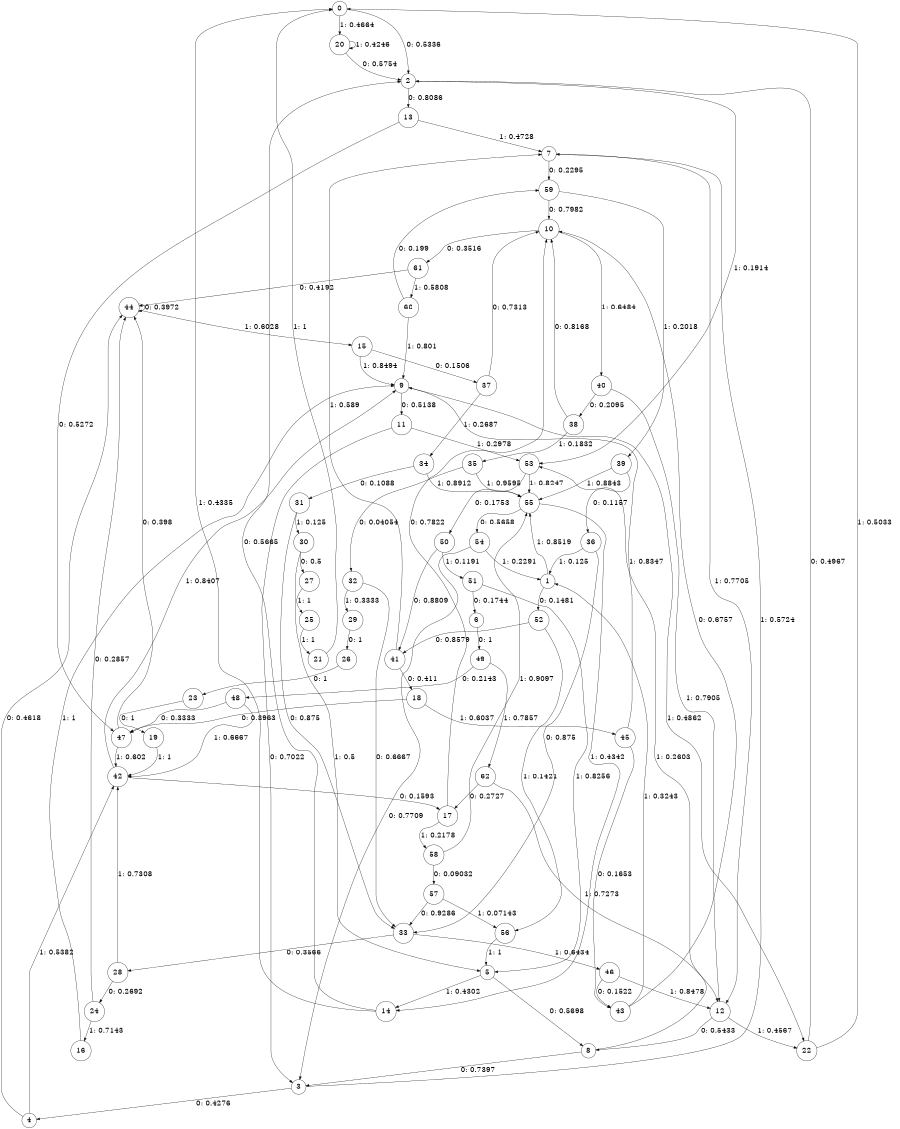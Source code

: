 digraph "ch6randomL10" {
size = "6,8.5";
ratio = "fill";
node [shape = circle];
node [fontsize = 24];
edge [fontsize = 24];
0 -> 2 [label = "0: 0.5336   "];
0 -> 20 [label = "1: 0.4664   "];
1 -> 52 [label = "0: 0.1481   "];
1 -> 55 [label = "1: 0.8519   "];
2 -> 13 [label = "0: 0.8086   "];
2 -> 53 [label = "1: 0.1914   "];
3 -> 4 [label = "0: 0.4276   "];
3 -> 7 [label = "1: 0.5724   "];
4 -> 44 [label = "0: 0.4618   "];
4 -> 42 [label = "1: 0.5382   "];
5 -> 8 [label = "0: 0.5698   "];
5 -> 14 [label = "1: 0.4302   "];
6 -> 49 [label = "0: 1        "];
7 -> 59 [label = "0: 0.2295   "];
7 -> 12 [label = "1: 0.7705   "];
8 -> 3 [label = "0: 0.7397   "];
8 -> 53 [label = "1: 0.2603   "];
9 -> 11 [label = "0: 0.5138   "];
9 -> 22 [label = "1: 0.4862   "];
10 -> 61 [label = "0: 0.3516   "];
10 -> 40 [label = "1: 0.6484   "];
11 -> 3 [label = "0: 0.7022   "];
11 -> 53 [label = "1: 0.2978   "];
12 -> 8 [label = "0: 0.5433   "];
12 -> 22 [label = "1: 0.4567   "];
13 -> 47 [label = "0: 0.5272   "];
13 -> 7 [label = "1: 0.4728   "];
14 -> 2 [label = "0: 0.5665   "];
14 -> 0 [label = "1: 0.4335   "];
15 -> 37 [label = "0: 0.1506   "];
15 -> 9 [label = "1: 0.8494   "];
16 -> 9 [label = "1: 1        "];
17 -> 10 [label = "0: 0.7822   "];
17 -> 58 [label = "1: 0.2178   "];
18 -> 47 [label = "0: 0.3963   "];
18 -> 45 [label = "1: 0.6037   "];
19 -> 42 [label = "1: 1        "];
20 -> 2 [label = "0: 0.5754   "];
20 -> 20 [label = "1: 0.4246   "];
21 -> 0 [label = "1: 1        "];
22 -> 2 [label = "0: 0.4967   "];
22 -> 0 [label = "1: 0.5033   "];
23 -> 19 [label = "0: 1        "];
24 -> 44 [label = "0: 0.2857   "];
24 -> 16 [label = "1: 0.7143   "];
25 -> 21 [label = "1: 1        "];
26 -> 23 [label = "0: 1        "];
27 -> 25 [label = "1: 1        "];
28 -> 24 [label = "0: 0.2692   "];
28 -> 42 [label = "1: 0.7308   "];
29 -> 26 [label = "0: 1        "];
30 -> 27 [label = "0: 0.5      "];
30 -> 5 [label = "1: 0.5      "];
31 -> 33 [label = "0: 0.875    "];
31 -> 30 [label = "1: 0.125    "];
32 -> 33 [label = "0: 0.6667   "];
32 -> 29 [label = "1: 0.3333   "];
33 -> 28 [label = "0: 0.3566   "];
33 -> 46 [label = "1: 0.6434   "];
34 -> 31 [label = "0: 0.1088   "];
34 -> 55 [label = "1: 0.8912   "];
35 -> 32 [label = "0: 0.04054  "];
35 -> 55 [label = "1: 0.9595   "];
36 -> 33 [label = "0: 0.875    "];
36 -> 1 [label = "1: 0.125    "];
37 -> 10 [label = "0: 0.7313   "];
37 -> 34 [label = "1: 0.2687   "];
38 -> 10 [label = "0: 0.8168   "];
38 -> 35 [label = "1: 0.1832   "];
39 -> 36 [label = "0: 0.1157   "];
39 -> 55 [label = "1: 0.8843   "];
40 -> 38 [label = "0: 0.2095   "];
40 -> 12 [label = "1: 0.7905   "];
41 -> 18 [label = "0: 0.411    "];
41 -> 7 [label = "1: 0.589    "];
42 -> 17 [label = "0: 0.1593   "];
42 -> 9 [label = "1: 0.8407   "];
43 -> 10 [label = "0: 0.6757   "];
43 -> 1 [label = "1: 0.3243   "];
44 -> 44 [label = "0: 0.3972   "];
44 -> 15 [label = "1: 0.6028   "];
45 -> 43 [label = "0: 0.1653   "];
45 -> 9 [label = "1: 0.8347   "];
46 -> 43 [label = "0: 0.1522   "];
46 -> 12 [label = "1: 0.8478   "];
47 -> 44 [label = "0: 0.398    "];
47 -> 42 [label = "1: 0.602    "];
48 -> 47 [label = "0: 0.3333   "];
48 -> 42 [label = "1: 0.6667   "];
49 -> 48 [label = "0: 0.2143   "];
49 -> 62 [label = "1: 0.7857   "];
50 -> 41 [label = "0: 0.8809   "];
50 -> 51 [label = "1: 0.1191   "];
51 -> 6 [label = "0: 0.1744   "];
51 -> 5 [label = "1: 0.8256   "];
52 -> 41 [label = "0: 0.8579   "];
52 -> 56 [label = "1: 0.1421   "];
53 -> 50 [label = "0: 0.1753   "];
53 -> 55 [label = "1: 0.8247   "];
54 -> 3 [label = "0: 0.7709   "];
54 -> 1 [label = "1: 0.2291   "];
55 -> 54 [label = "0: 0.5658   "];
55 -> 14 [label = "1: 0.4342   "];
56 -> 5 [label = "1: 1        "];
57 -> 33 [label = "0: 0.9286   "];
57 -> 56 [label = "1: 0.07143  "];
58 -> 57 [label = "0: 0.09032  "];
58 -> 55 [label = "1: 0.9097   "];
59 -> 10 [label = "0: 0.7982   "];
59 -> 39 [label = "1: 0.2018   "];
60 -> 59 [label = "0: 0.199    "];
60 -> 9 [label = "1: 0.801    "];
61 -> 44 [label = "0: 0.4192   "];
61 -> 60 [label = "1: 0.5808   "];
62 -> 17 [label = "0: 0.2727   "];
62 -> 12 [label = "1: 0.7273   "];
}